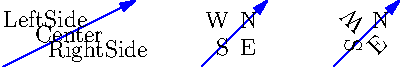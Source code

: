 size(200);
draw((0,0)--(4cm,2cm),blue,Arrow);
label( "LeftSide",(0,0)--(4cm,2cm),align=LeftSide);
label( "RightSide",(0,0)--(4cm,2cm),align=RightSide);
label( "Center",(0,0)--(4cm,2cm),align=Center);
draw((6cm,0)--(8cm,2cm),blue,Arrow);
label( "E",(6cm,0)--(8cm,2cm),Relative(E));
label( "S",(6cm,0)--(8cm,2cm),Relative(S));
label( "W",(6cm,0)--(8cm,2cm),Relative(W));
label( "N",(6cm,0)--(8cm,2cm),Relative(N));
draw((10cm,0)--(12cm,2cm),blue,Arrow);
label(Label("E",Rotate((2,2))),(10cm,0)--(12cm,2cm),Relative(E));
label(Label("S",Rotate((S))),(10cm,0)--(12cm,2cm),Relative(S));
label(Label("W",Rotate((NW))),(10cm,0)--(12cm,2cm),Relative(W));
label(Label("N",Rotate((E))),(10cm,0)--(12cm,2cm),Relative(N));


